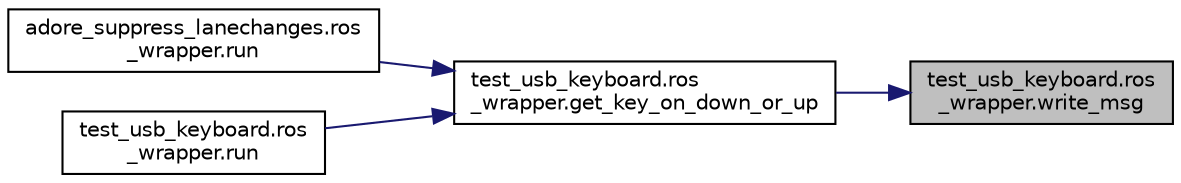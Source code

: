 digraph "test_usb_keyboard.ros_wrapper.write_msg"
{
 // LATEX_PDF_SIZE
  edge [fontname="Helvetica",fontsize="10",labelfontname="Helvetica",labelfontsize="10"];
  node [fontname="Helvetica",fontsize="10",shape=record];
  rankdir="RL";
  Node1 [label="test_usb_keyboard.ros\l_wrapper.write_msg",height=0.2,width=0.4,color="black", fillcolor="grey75", style="filled", fontcolor="black",tooltip=" "];
  Node1 -> Node2 [dir="back",color="midnightblue",fontsize="10",style="solid",fontname="Helvetica"];
  Node2 [label="test_usb_keyboard.ros\l_wrapper.get_key_on_down_or_up",height=0.2,width=0.4,color="black", fillcolor="white", style="filled",URL="$classtest__usb__keyboard_1_1ros__wrapper.html#a999cacd2db90424bd9a6fd937eff4f01",tooltip=" "];
  Node2 -> Node3 [dir="back",color="midnightblue",fontsize="10",style="solid",fontname="Helvetica"];
  Node3 [label="adore_suppress_lanechanges.ros\l_wrapper.run",height=0.2,width=0.4,color="black", fillcolor="white", style="filled",URL="$classadore__suppress__lanechanges_1_1ros__wrapper.html#adcb5e598a5666c0cd357ac2cf769a94b",tooltip=" "];
  Node2 -> Node4 [dir="back",color="midnightblue",fontsize="10",style="solid",fontname="Helvetica"];
  Node4 [label="test_usb_keyboard.ros\l_wrapper.run",height=0.2,width=0.4,color="black", fillcolor="white", style="filled",URL="$classtest__usb__keyboard_1_1ros__wrapper.html#a8c443078703060d2754729a61216eae1",tooltip=" "];
}
